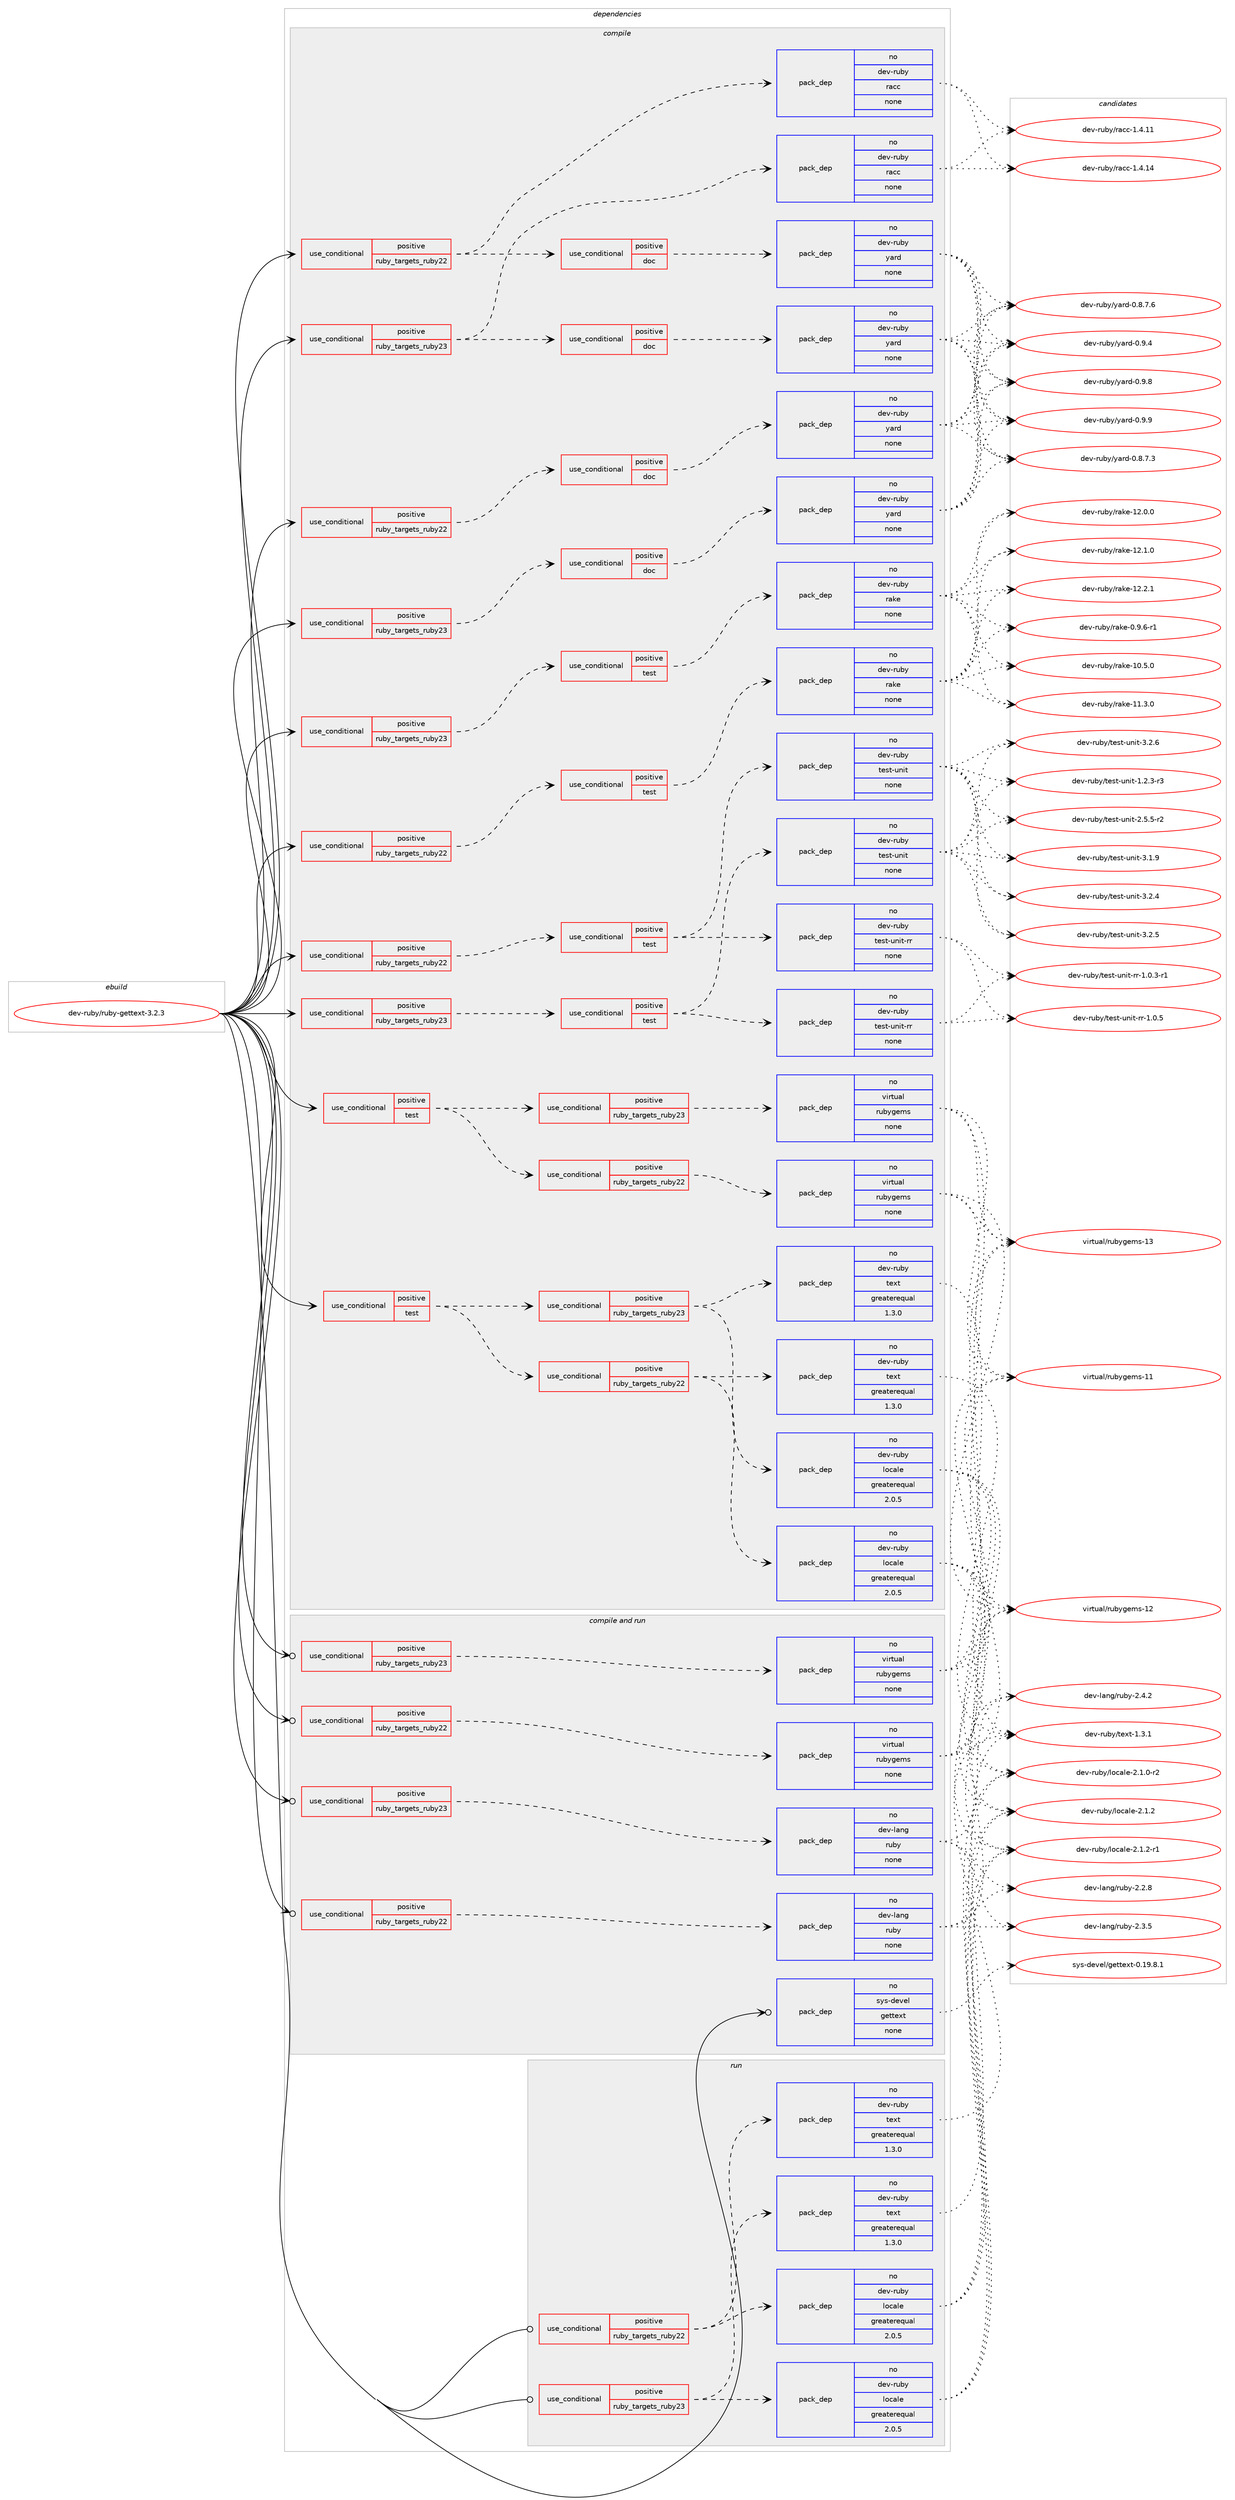 digraph prolog {

# *************
# Graph options
# *************

newrank=true;
concentrate=true;
compound=true;
graph [rankdir=LR,fontname=Helvetica,fontsize=10,ranksep=1.5];#, ranksep=2.5, nodesep=0.2];
edge  [arrowhead=vee];
node  [fontname=Helvetica,fontsize=10];

# **********
# The ebuild
# **********

subgraph cluster_leftcol {
color=gray;
rank=same;
label=<<i>ebuild</i>>;
id [label="dev-ruby/ruby-gettext-3.2.3", color=red, width=4, href="../dev-ruby/ruby-gettext-3.2.3.svg"];
}

# ****************
# The dependencies
# ****************

subgraph cluster_midcol {
color=gray;
label=<<i>dependencies</i>>;
subgraph cluster_compile {
fillcolor="#eeeeee";
style=filled;
label=<<i>compile</i>>;
subgraph cond70841 {
dependency266200 [label=<<TABLE BORDER="0" CELLBORDER="1" CELLSPACING="0" CELLPADDING="4"><TR><TD ROWSPAN="3" CELLPADDING="10">use_conditional</TD></TR><TR><TD>positive</TD></TR><TR><TD>ruby_targets_ruby22</TD></TR></TABLE>>, shape=none, color=red];
subgraph cond70842 {
dependency266201 [label=<<TABLE BORDER="0" CELLBORDER="1" CELLSPACING="0" CELLPADDING="4"><TR><TD ROWSPAN="3" CELLPADDING="10">use_conditional</TD></TR><TR><TD>positive</TD></TR><TR><TD>doc</TD></TR></TABLE>>, shape=none, color=red];
subgraph pack191245 {
dependency266202 [label=<<TABLE BORDER="0" CELLBORDER="1" CELLSPACING="0" CELLPADDING="4" WIDTH="220"><TR><TD ROWSPAN="6" CELLPADDING="30">pack_dep</TD></TR><TR><TD WIDTH="110">no</TD></TR><TR><TD>dev-ruby</TD></TR><TR><TD>yard</TD></TR><TR><TD>none</TD></TR><TR><TD></TD></TR></TABLE>>, shape=none, color=blue];
}
dependency266201:e -> dependency266202:w [weight=20,style="dashed",arrowhead="vee"];
}
dependency266200:e -> dependency266201:w [weight=20,style="dashed",arrowhead="vee"];
}
id:e -> dependency266200:w [weight=20,style="solid",arrowhead="vee"];
subgraph cond70843 {
dependency266203 [label=<<TABLE BORDER="0" CELLBORDER="1" CELLSPACING="0" CELLPADDING="4"><TR><TD ROWSPAN="3" CELLPADDING="10">use_conditional</TD></TR><TR><TD>positive</TD></TR><TR><TD>ruby_targets_ruby22</TD></TR></TABLE>>, shape=none, color=red];
subgraph cond70844 {
dependency266204 [label=<<TABLE BORDER="0" CELLBORDER="1" CELLSPACING="0" CELLPADDING="4"><TR><TD ROWSPAN="3" CELLPADDING="10">use_conditional</TD></TR><TR><TD>positive</TD></TR><TR><TD>doc</TD></TR></TABLE>>, shape=none, color=red];
subgraph pack191246 {
dependency266205 [label=<<TABLE BORDER="0" CELLBORDER="1" CELLSPACING="0" CELLPADDING="4" WIDTH="220"><TR><TD ROWSPAN="6" CELLPADDING="30">pack_dep</TD></TR><TR><TD WIDTH="110">no</TD></TR><TR><TD>dev-ruby</TD></TR><TR><TD>yard</TD></TR><TR><TD>none</TD></TR><TR><TD></TD></TR></TABLE>>, shape=none, color=blue];
}
dependency266204:e -> dependency266205:w [weight=20,style="dashed",arrowhead="vee"];
}
dependency266203:e -> dependency266204:w [weight=20,style="dashed",arrowhead="vee"];
subgraph pack191247 {
dependency266206 [label=<<TABLE BORDER="0" CELLBORDER="1" CELLSPACING="0" CELLPADDING="4" WIDTH="220"><TR><TD ROWSPAN="6" CELLPADDING="30">pack_dep</TD></TR><TR><TD WIDTH="110">no</TD></TR><TR><TD>dev-ruby</TD></TR><TR><TD>racc</TD></TR><TR><TD>none</TD></TR><TR><TD></TD></TR></TABLE>>, shape=none, color=blue];
}
dependency266203:e -> dependency266206:w [weight=20,style="dashed",arrowhead="vee"];
}
id:e -> dependency266203:w [weight=20,style="solid",arrowhead="vee"];
subgraph cond70845 {
dependency266207 [label=<<TABLE BORDER="0" CELLBORDER="1" CELLSPACING="0" CELLPADDING="4"><TR><TD ROWSPAN="3" CELLPADDING="10">use_conditional</TD></TR><TR><TD>positive</TD></TR><TR><TD>ruby_targets_ruby22</TD></TR></TABLE>>, shape=none, color=red];
subgraph cond70846 {
dependency266208 [label=<<TABLE BORDER="0" CELLBORDER="1" CELLSPACING="0" CELLPADDING="4"><TR><TD ROWSPAN="3" CELLPADDING="10">use_conditional</TD></TR><TR><TD>positive</TD></TR><TR><TD>test</TD></TR></TABLE>>, shape=none, color=red];
subgraph pack191248 {
dependency266209 [label=<<TABLE BORDER="0" CELLBORDER="1" CELLSPACING="0" CELLPADDING="4" WIDTH="220"><TR><TD ROWSPAN="6" CELLPADDING="30">pack_dep</TD></TR><TR><TD WIDTH="110">no</TD></TR><TR><TD>dev-ruby</TD></TR><TR><TD>rake</TD></TR><TR><TD>none</TD></TR><TR><TD></TD></TR></TABLE>>, shape=none, color=blue];
}
dependency266208:e -> dependency266209:w [weight=20,style="dashed",arrowhead="vee"];
}
dependency266207:e -> dependency266208:w [weight=20,style="dashed",arrowhead="vee"];
}
id:e -> dependency266207:w [weight=20,style="solid",arrowhead="vee"];
subgraph cond70847 {
dependency266210 [label=<<TABLE BORDER="0" CELLBORDER="1" CELLSPACING="0" CELLPADDING="4"><TR><TD ROWSPAN="3" CELLPADDING="10">use_conditional</TD></TR><TR><TD>positive</TD></TR><TR><TD>ruby_targets_ruby22</TD></TR></TABLE>>, shape=none, color=red];
subgraph cond70848 {
dependency266211 [label=<<TABLE BORDER="0" CELLBORDER="1" CELLSPACING="0" CELLPADDING="4"><TR><TD ROWSPAN="3" CELLPADDING="10">use_conditional</TD></TR><TR><TD>positive</TD></TR><TR><TD>test</TD></TR></TABLE>>, shape=none, color=red];
subgraph pack191249 {
dependency266212 [label=<<TABLE BORDER="0" CELLBORDER="1" CELLSPACING="0" CELLPADDING="4" WIDTH="220"><TR><TD ROWSPAN="6" CELLPADDING="30">pack_dep</TD></TR><TR><TD WIDTH="110">no</TD></TR><TR><TD>dev-ruby</TD></TR><TR><TD>test-unit</TD></TR><TR><TD>none</TD></TR><TR><TD></TD></TR></TABLE>>, shape=none, color=blue];
}
dependency266211:e -> dependency266212:w [weight=20,style="dashed",arrowhead="vee"];
subgraph pack191250 {
dependency266213 [label=<<TABLE BORDER="0" CELLBORDER="1" CELLSPACING="0" CELLPADDING="4" WIDTH="220"><TR><TD ROWSPAN="6" CELLPADDING="30">pack_dep</TD></TR><TR><TD WIDTH="110">no</TD></TR><TR><TD>dev-ruby</TD></TR><TR><TD>test-unit-rr</TD></TR><TR><TD>none</TD></TR><TR><TD></TD></TR></TABLE>>, shape=none, color=blue];
}
dependency266211:e -> dependency266213:w [weight=20,style="dashed",arrowhead="vee"];
}
dependency266210:e -> dependency266211:w [weight=20,style="dashed",arrowhead="vee"];
}
id:e -> dependency266210:w [weight=20,style="solid",arrowhead="vee"];
subgraph cond70849 {
dependency266214 [label=<<TABLE BORDER="0" CELLBORDER="1" CELLSPACING="0" CELLPADDING="4"><TR><TD ROWSPAN="3" CELLPADDING="10">use_conditional</TD></TR><TR><TD>positive</TD></TR><TR><TD>ruby_targets_ruby23</TD></TR></TABLE>>, shape=none, color=red];
subgraph cond70850 {
dependency266215 [label=<<TABLE BORDER="0" CELLBORDER="1" CELLSPACING="0" CELLPADDING="4"><TR><TD ROWSPAN="3" CELLPADDING="10">use_conditional</TD></TR><TR><TD>positive</TD></TR><TR><TD>doc</TD></TR></TABLE>>, shape=none, color=red];
subgraph pack191251 {
dependency266216 [label=<<TABLE BORDER="0" CELLBORDER="1" CELLSPACING="0" CELLPADDING="4" WIDTH="220"><TR><TD ROWSPAN="6" CELLPADDING="30">pack_dep</TD></TR><TR><TD WIDTH="110">no</TD></TR><TR><TD>dev-ruby</TD></TR><TR><TD>yard</TD></TR><TR><TD>none</TD></TR><TR><TD></TD></TR></TABLE>>, shape=none, color=blue];
}
dependency266215:e -> dependency266216:w [weight=20,style="dashed",arrowhead="vee"];
}
dependency266214:e -> dependency266215:w [weight=20,style="dashed",arrowhead="vee"];
}
id:e -> dependency266214:w [weight=20,style="solid",arrowhead="vee"];
subgraph cond70851 {
dependency266217 [label=<<TABLE BORDER="0" CELLBORDER="1" CELLSPACING="0" CELLPADDING="4"><TR><TD ROWSPAN="3" CELLPADDING="10">use_conditional</TD></TR><TR><TD>positive</TD></TR><TR><TD>ruby_targets_ruby23</TD></TR></TABLE>>, shape=none, color=red];
subgraph cond70852 {
dependency266218 [label=<<TABLE BORDER="0" CELLBORDER="1" CELLSPACING="0" CELLPADDING="4"><TR><TD ROWSPAN="3" CELLPADDING="10">use_conditional</TD></TR><TR><TD>positive</TD></TR><TR><TD>doc</TD></TR></TABLE>>, shape=none, color=red];
subgraph pack191252 {
dependency266219 [label=<<TABLE BORDER="0" CELLBORDER="1" CELLSPACING="0" CELLPADDING="4" WIDTH="220"><TR><TD ROWSPAN="6" CELLPADDING="30">pack_dep</TD></TR><TR><TD WIDTH="110">no</TD></TR><TR><TD>dev-ruby</TD></TR><TR><TD>yard</TD></TR><TR><TD>none</TD></TR><TR><TD></TD></TR></TABLE>>, shape=none, color=blue];
}
dependency266218:e -> dependency266219:w [weight=20,style="dashed",arrowhead="vee"];
}
dependency266217:e -> dependency266218:w [weight=20,style="dashed",arrowhead="vee"];
subgraph pack191253 {
dependency266220 [label=<<TABLE BORDER="0" CELLBORDER="1" CELLSPACING="0" CELLPADDING="4" WIDTH="220"><TR><TD ROWSPAN="6" CELLPADDING="30">pack_dep</TD></TR><TR><TD WIDTH="110">no</TD></TR><TR><TD>dev-ruby</TD></TR><TR><TD>racc</TD></TR><TR><TD>none</TD></TR><TR><TD></TD></TR></TABLE>>, shape=none, color=blue];
}
dependency266217:e -> dependency266220:w [weight=20,style="dashed",arrowhead="vee"];
}
id:e -> dependency266217:w [weight=20,style="solid",arrowhead="vee"];
subgraph cond70853 {
dependency266221 [label=<<TABLE BORDER="0" CELLBORDER="1" CELLSPACING="0" CELLPADDING="4"><TR><TD ROWSPAN="3" CELLPADDING="10">use_conditional</TD></TR><TR><TD>positive</TD></TR><TR><TD>ruby_targets_ruby23</TD></TR></TABLE>>, shape=none, color=red];
subgraph cond70854 {
dependency266222 [label=<<TABLE BORDER="0" CELLBORDER="1" CELLSPACING="0" CELLPADDING="4"><TR><TD ROWSPAN="3" CELLPADDING="10">use_conditional</TD></TR><TR><TD>positive</TD></TR><TR><TD>test</TD></TR></TABLE>>, shape=none, color=red];
subgraph pack191254 {
dependency266223 [label=<<TABLE BORDER="0" CELLBORDER="1" CELLSPACING="0" CELLPADDING="4" WIDTH="220"><TR><TD ROWSPAN="6" CELLPADDING="30">pack_dep</TD></TR><TR><TD WIDTH="110">no</TD></TR><TR><TD>dev-ruby</TD></TR><TR><TD>rake</TD></TR><TR><TD>none</TD></TR><TR><TD></TD></TR></TABLE>>, shape=none, color=blue];
}
dependency266222:e -> dependency266223:w [weight=20,style="dashed",arrowhead="vee"];
}
dependency266221:e -> dependency266222:w [weight=20,style="dashed",arrowhead="vee"];
}
id:e -> dependency266221:w [weight=20,style="solid",arrowhead="vee"];
subgraph cond70855 {
dependency266224 [label=<<TABLE BORDER="0" CELLBORDER="1" CELLSPACING="0" CELLPADDING="4"><TR><TD ROWSPAN="3" CELLPADDING="10">use_conditional</TD></TR><TR><TD>positive</TD></TR><TR><TD>ruby_targets_ruby23</TD></TR></TABLE>>, shape=none, color=red];
subgraph cond70856 {
dependency266225 [label=<<TABLE BORDER="0" CELLBORDER="1" CELLSPACING="0" CELLPADDING="4"><TR><TD ROWSPAN="3" CELLPADDING="10">use_conditional</TD></TR><TR><TD>positive</TD></TR><TR><TD>test</TD></TR></TABLE>>, shape=none, color=red];
subgraph pack191255 {
dependency266226 [label=<<TABLE BORDER="0" CELLBORDER="1" CELLSPACING="0" CELLPADDING="4" WIDTH="220"><TR><TD ROWSPAN="6" CELLPADDING="30">pack_dep</TD></TR><TR><TD WIDTH="110">no</TD></TR><TR><TD>dev-ruby</TD></TR><TR><TD>test-unit</TD></TR><TR><TD>none</TD></TR><TR><TD></TD></TR></TABLE>>, shape=none, color=blue];
}
dependency266225:e -> dependency266226:w [weight=20,style="dashed",arrowhead="vee"];
subgraph pack191256 {
dependency266227 [label=<<TABLE BORDER="0" CELLBORDER="1" CELLSPACING="0" CELLPADDING="4" WIDTH="220"><TR><TD ROWSPAN="6" CELLPADDING="30">pack_dep</TD></TR><TR><TD WIDTH="110">no</TD></TR><TR><TD>dev-ruby</TD></TR><TR><TD>test-unit-rr</TD></TR><TR><TD>none</TD></TR><TR><TD></TD></TR></TABLE>>, shape=none, color=blue];
}
dependency266225:e -> dependency266227:w [weight=20,style="dashed",arrowhead="vee"];
}
dependency266224:e -> dependency266225:w [weight=20,style="dashed",arrowhead="vee"];
}
id:e -> dependency266224:w [weight=20,style="solid",arrowhead="vee"];
subgraph cond70857 {
dependency266228 [label=<<TABLE BORDER="0" CELLBORDER="1" CELLSPACING="0" CELLPADDING="4"><TR><TD ROWSPAN="3" CELLPADDING="10">use_conditional</TD></TR><TR><TD>positive</TD></TR><TR><TD>test</TD></TR></TABLE>>, shape=none, color=red];
subgraph cond70858 {
dependency266229 [label=<<TABLE BORDER="0" CELLBORDER="1" CELLSPACING="0" CELLPADDING="4"><TR><TD ROWSPAN="3" CELLPADDING="10">use_conditional</TD></TR><TR><TD>positive</TD></TR><TR><TD>ruby_targets_ruby22</TD></TR></TABLE>>, shape=none, color=red];
subgraph pack191257 {
dependency266230 [label=<<TABLE BORDER="0" CELLBORDER="1" CELLSPACING="0" CELLPADDING="4" WIDTH="220"><TR><TD ROWSPAN="6" CELLPADDING="30">pack_dep</TD></TR><TR><TD WIDTH="110">no</TD></TR><TR><TD>dev-ruby</TD></TR><TR><TD>locale</TD></TR><TR><TD>greaterequal</TD></TR><TR><TD>2.0.5</TD></TR></TABLE>>, shape=none, color=blue];
}
dependency266229:e -> dependency266230:w [weight=20,style="dashed",arrowhead="vee"];
subgraph pack191258 {
dependency266231 [label=<<TABLE BORDER="0" CELLBORDER="1" CELLSPACING="0" CELLPADDING="4" WIDTH="220"><TR><TD ROWSPAN="6" CELLPADDING="30">pack_dep</TD></TR><TR><TD WIDTH="110">no</TD></TR><TR><TD>dev-ruby</TD></TR><TR><TD>text</TD></TR><TR><TD>greaterequal</TD></TR><TR><TD>1.3.0</TD></TR></TABLE>>, shape=none, color=blue];
}
dependency266229:e -> dependency266231:w [weight=20,style="dashed",arrowhead="vee"];
}
dependency266228:e -> dependency266229:w [weight=20,style="dashed",arrowhead="vee"];
subgraph cond70859 {
dependency266232 [label=<<TABLE BORDER="0" CELLBORDER="1" CELLSPACING="0" CELLPADDING="4"><TR><TD ROWSPAN="3" CELLPADDING="10">use_conditional</TD></TR><TR><TD>positive</TD></TR><TR><TD>ruby_targets_ruby23</TD></TR></TABLE>>, shape=none, color=red];
subgraph pack191259 {
dependency266233 [label=<<TABLE BORDER="0" CELLBORDER="1" CELLSPACING="0" CELLPADDING="4" WIDTH="220"><TR><TD ROWSPAN="6" CELLPADDING="30">pack_dep</TD></TR><TR><TD WIDTH="110">no</TD></TR><TR><TD>dev-ruby</TD></TR><TR><TD>locale</TD></TR><TR><TD>greaterequal</TD></TR><TR><TD>2.0.5</TD></TR></TABLE>>, shape=none, color=blue];
}
dependency266232:e -> dependency266233:w [weight=20,style="dashed",arrowhead="vee"];
subgraph pack191260 {
dependency266234 [label=<<TABLE BORDER="0" CELLBORDER="1" CELLSPACING="0" CELLPADDING="4" WIDTH="220"><TR><TD ROWSPAN="6" CELLPADDING="30">pack_dep</TD></TR><TR><TD WIDTH="110">no</TD></TR><TR><TD>dev-ruby</TD></TR><TR><TD>text</TD></TR><TR><TD>greaterequal</TD></TR><TR><TD>1.3.0</TD></TR></TABLE>>, shape=none, color=blue];
}
dependency266232:e -> dependency266234:w [weight=20,style="dashed",arrowhead="vee"];
}
dependency266228:e -> dependency266232:w [weight=20,style="dashed",arrowhead="vee"];
}
id:e -> dependency266228:w [weight=20,style="solid",arrowhead="vee"];
subgraph cond70860 {
dependency266235 [label=<<TABLE BORDER="0" CELLBORDER="1" CELLSPACING="0" CELLPADDING="4"><TR><TD ROWSPAN="3" CELLPADDING="10">use_conditional</TD></TR><TR><TD>positive</TD></TR><TR><TD>test</TD></TR></TABLE>>, shape=none, color=red];
subgraph cond70861 {
dependency266236 [label=<<TABLE BORDER="0" CELLBORDER="1" CELLSPACING="0" CELLPADDING="4"><TR><TD ROWSPAN="3" CELLPADDING="10">use_conditional</TD></TR><TR><TD>positive</TD></TR><TR><TD>ruby_targets_ruby22</TD></TR></TABLE>>, shape=none, color=red];
subgraph pack191261 {
dependency266237 [label=<<TABLE BORDER="0" CELLBORDER="1" CELLSPACING="0" CELLPADDING="4" WIDTH="220"><TR><TD ROWSPAN="6" CELLPADDING="30">pack_dep</TD></TR><TR><TD WIDTH="110">no</TD></TR><TR><TD>virtual</TD></TR><TR><TD>rubygems</TD></TR><TR><TD>none</TD></TR><TR><TD></TD></TR></TABLE>>, shape=none, color=blue];
}
dependency266236:e -> dependency266237:w [weight=20,style="dashed",arrowhead="vee"];
}
dependency266235:e -> dependency266236:w [weight=20,style="dashed",arrowhead="vee"];
subgraph cond70862 {
dependency266238 [label=<<TABLE BORDER="0" CELLBORDER="1" CELLSPACING="0" CELLPADDING="4"><TR><TD ROWSPAN="3" CELLPADDING="10">use_conditional</TD></TR><TR><TD>positive</TD></TR><TR><TD>ruby_targets_ruby23</TD></TR></TABLE>>, shape=none, color=red];
subgraph pack191262 {
dependency266239 [label=<<TABLE BORDER="0" CELLBORDER="1" CELLSPACING="0" CELLPADDING="4" WIDTH="220"><TR><TD ROWSPAN="6" CELLPADDING="30">pack_dep</TD></TR><TR><TD WIDTH="110">no</TD></TR><TR><TD>virtual</TD></TR><TR><TD>rubygems</TD></TR><TR><TD>none</TD></TR><TR><TD></TD></TR></TABLE>>, shape=none, color=blue];
}
dependency266238:e -> dependency266239:w [weight=20,style="dashed",arrowhead="vee"];
}
dependency266235:e -> dependency266238:w [weight=20,style="dashed",arrowhead="vee"];
}
id:e -> dependency266235:w [weight=20,style="solid",arrowhead="vee"];
}
subgraph cluster_compileandrun {
fillcolor="#eeeeee";
style=filled;
label=<<i>compile and run</i>>;
subgraph cond70863 {
dependency266240 [label=<<TABLE BORDER="0" CELLBORDER="1" CELLSPACING="0" CELLPADDING="4"><TR><TD ROWSPAN="3" CELLPADDING="10">use_conditional</TD></TR><TR><TD>positive</TD></TR><TR><TD>ruby_targets_ruby22</TD></TR></TABLE>>, shape=none, color=red];
subgraph pack191263 {
dependency266241 [label=<<TABLE BORDER="0" CELLBORDER="1" CELLSPACING="0" CELLPADDING="4" WIDTH="220"><TR><TD ROWSPAN="6" CELLPADDING="30">pack_dep</TD></TR><TR><TD WIDTH="110">no</TD></TR><TR><TD>dev-lang</TD></TR><TR><TD>ruby</TD></TR><TR><TD>none</TD></TR><TR><TD></TD></TR></TABLE>>, shape=none, color=blue];
}
dependency266240:e -> dependency266241:w [weight=20,style="dashed",arrowhead="vee"];
}
id:e -> dependency266240:w [weight=20,style="solid",arrowhead="odotvee"];
subgraph cond70864 {
dependency266242 [label=<<TABLE BORDER="0" CELLBORDER="1" CELLSPACING="0" CELLPADDING="4"><TR><TD ROWSPAN="3" CELLPADDING="10">use_conditional</TD></TR><TR><TD>positive</TD></TR><TR><TD>ruby_targets_ruby22</TD></TR></TABLE>>, shape=none, color=red];
subgraph pack191264 {
dependency266243 [label=<<TABLE BORDER="0" CELLBORDER="1" CELLSPACING="0" CELLPADDING="4" WIDTH="220"><TR><TD ROWSPAN="6" CELLPADDING="30">pack_dep</TD></TR><TR><TD WIDTH="110">no</TD></TR><TR><TD>virtual</TD></TR><TR><TD>rubygems</TD></TR><TR><TD>none</TD></TR><TR><TD></TD></TR></TABLE>>, shape=none, color=blue];
}
dependency266242:e -> dependency266243:w [weight=20,style="dashed",arrowhead="vee"];
}
id:e -> dependency266242:w [weight=20,style="solid",arrowhead="odotvee"];
subgraph cond70865 {
dependency266244 [label=<<TABLE BORDER="0" CELLBORDER="1" CELLSPACING="0" CELLPADDING="4"><TR><TD ROWSPAN="3" CELLPADDING="10">use_conditional</TD></TR><TR><TD>positive</TD></TR><TR><TD>ruby_targets_ruby23</TD></TR></TABLE>>, shape=none, color=red];
subgraph pack191265 {
dependency266245 [label=<<TABLE BORDER="0" CELLBORDER="1" CELLSPACING="0" CELLPADDING="4" WIDTH="220"><TR><TD ROWSPAN="6" CELLPADDING="30">pack_dep</TD></TR><TR><TD WIDTH="110">no</TD></TR><TR><TD>dev-lang</TD></TR><TR><TD>ruby</TD></TR><TR><TD>none</TD></TR><TR><TD></TD></TR></TABLE>>, shape=none, color=blue];
}
dependency266244:e -> dependency266245:w [weight=20,style="dashed",arrowhead="vee"];
}
id:e -> dependency266244:w [weight=20,style="solid",arrowhead="odotvee"];
subgraph cond70866 {
dependency266246 [label=<<TABLE BORDER="0" CELLBORDER="1" CELLSPACING="0" CELLPADDING="4"><TR><TD ROWSPAN="3" CELLPADDING="10">use_conditional</TD></TR><TR><TD>positive</TD></TR><TR><TD>ruby_targets_ruby23</TD></TR></TABLE>>, shape=none, color=red];
subgraph pack191266 {
dependency266247 [label=<<TABLE BORDER="0" CELLBORDER="1" CELLSPACING="0" CELLPADDING="4" WIDTH="220"><TR><TD ROWSPAN="6" CELLPADDING="30">pack_dep</TD></TR><TR><TD WIDTH="110">no</TD></TR><TR><TD>virtual</TD></TR><TR><TD>rubygems</TD></TR><TR><TD>none</TD></TR><TR><TD></TD></TR></TABLE>>, shape=none, color=blue];
}
dependency266246:e -> dependency266247:w [weight=20,style="dashed",arrowhead="vee"];
}
id:e -> dependency266246:w [weight=20,style="solid",arrowhead="odotvee"];
subgraph pack191267 {
dependency266248 [label=<<TABLE BORDER="0" CELLBORDER="1" CELLSPACING="0" CELLPADDING="4" WIDTH="220"><TR><TD ROWSPAN="6" CELLPADDING="30">pack_dep</TD></TR><TR><TD WIDTH="110">no</TD></TR><TR><TD>sys-devel</TD></TR><TR><TD>gettext</TD></TR><TR><TD>none</TD></TR><TR><TD></TD></TR></TABLE>>, shape=none, color=blue];
}
id:e -> dependency266248:w [weight=20,style="solid",arrowhead="odotvee"];
}
subgraph cluster_run {
fillcolor="#eeeeee";
style=filled;
label=<<i>run</i>>;
subgraph cond70867 {
dependency266249 [label=<<TABLE BORDER="0" CELLBORDER="1" CELLSPACING="0" CELLPADDING="4"><TR><TD ROWSPAN="3" CELLPADDING="10">use_conditional</TD></TR><TR><TD>positive</TD></TR><TR><TD>ruby_targets_ruby22</TD></TR></TABLE>>, shape=none, color=red];
subgraph pack191268 {
dependency266250 [label=<<TABLE BORDER="0" CELLBORDER="1" CELLSPACING="0" CELLPADDING="4" WIDTH="220"><TR><TD ROWSPAN="6" CELLPADDING="30">pack_dep</TD></TR><TR><TD WIDTH="110">no</TD></TR><TR><TD>dev-ruby</TD></TR><TR><TD>locale</TD></TR><TR><TD>greaterequal</TD></TR><TR><TD>2.0.5</TD></TR></TABLE>>, shape=none, color=blue];
}
dependency266249:e -> dependency266250:w [weight=20,style="dashed",arrowhead="vee"];
subgraph pack191269 {
dependency266251 [label=<<TABLE BORDER="0" CELLBORDER="1" CELLSPACING="0" CELLPADDING="4" WIDTH="220"><TR><TD ROWSPAN="6" CELLPADDING="30">pack_dep</TD></TR><TR><TD WIDTH="110">no</TD></TR><TR><TD>dev-ruby</TD></TR><TR><TD>text</TD></TR><TR><TD>greaterequal</TD></TR><TR><TD>1.3.0</TD></TR></TABLE>>, shape=none, color=blue];
}
dependency266249:e -> dependency266251:w [weight=20,style="dashed",arrowhead="vee"];
}
id:e -> dependency266249:w [weight=20,style="solid",arrowhead="odot"];
subgraph cond70868 {
dependency266252 [label=<<TABLE BORDER="0" CELLBORDER="1" CELLSPACING="0" CELLPADDING="4"><TR><TD ROWSPAN="3" CELLPADDING="10">use_conditional</TD></TR><TR><TD>positive</TD></TR><TR><TD>ruby_targets_ruby23</TD></TR></TABLE>>, shape=none, color=red];
subgraph pack191270 {
dependency266253 [label=<<TABLE BORDER="0" CELLBORDER="1" CELLSPACING="0" CELLPADDING="4" WIDTH="220"><TR><TD ROWSPAN="6" CELLPADDING="30">pack_dep</TD></TR><TR><TD WIDTH="110">no</TD></TR><TR><TD>dev-ruby</TD></TR><TR><TD>locale</TD></TR><TR><TD>greaterequal</TD></TR><TR><TD>2.0.5</TD></TR></TABLE>>, shape=none, color=blue];
}
dependency266252:e -> dependency266253:w [weight=20,style="dashed",arrowhead="vee"];
subgraph pack191271 {
dependency266254 [label=<<TABLE BORDER="0" CELLBORDER="1" CELLSPACING="0" CELLPADDING="4" WIDTH="220"><TR><TD ROWSPAN="6" CELLPADDING="30">pack_dep</TD></TR><TR><TD WIDTH="110">no</TD></TR><TR><TD>dev-ruby</TD></TR><TR><TD>text</TD></TR><TR><TD>greaterequal</TD></TR><TR><TD>1.3.0</TD></TR></TABLE>>, shape=none, color=blue];
}
dependency266252:e -> dependency266254:w [weight=20,style="dashed",arrowhead="vee"];
}
id:e -> dependency266252:w [weight=20,style="solid",arrowhead="odot"];
}
}

# **************
# The candidates
# **************

subgraph cluster_choices {
rank=same;
color=gray;
label=<<i>candidates</i>>;

subgraph choice191245 {
color=black;
nodesep=1;
choice100101118451141179812147121971141004548465646554651 [label="dev-ruby/yard-0.8.7.3", color=red, width=4,href="../dev-ruby/yard-0.8.7.3.svg"];
choice100101118451141179812147121971141004548465646554654 [label="dev-ruby/yard-0.8.7.6", color=red, width=4,href="../dev-ruby/yard-0.8.7.6.svg"];
choice10010111845114117981214712197114100454846574652 [label="dev-ruby/yard-0.9.4", color=red, width=4,href="../dev-ruby/yard-0.9.4.svg"];
choice10010111845114117981214712197114100454846574656 [label="dev-ruby/yard-0.9.8", color=red, width=4,href="../dev-ruby/yard-0.9.8.svg"];
choice10010111845114117981214712197114100454846574657 [label="dev-ruby/yard-0.9.9", color=red, width=4,href="../dev-ruby/yard-0.9.9.svg"];
dependency266202:e -> choice100101118451141179812147121971141004548465646554651:w [style=dotted,weight="100"];
dependency266202:e -> choice100101118451141179812147121971141004548465646554654:w [style=dotted,weight="100"];
dependency266202:e -> choice10010111845114117981214712197114100454846574652:w [style=dotted,weight="100"];
dependency266202:e -> choice10010111845114117981214712197114100454846574656:w [style=dotted,weight="100"];
dependency266202:e -> choice10010111845114117981214712197114100454846574657:w [style=dotted,weight="100"];
}
subgraph choice191246 {
color=black;
nodesep=1;
choice100101118451141179812147121971141004548465646554651 [label="dev-ruby/yard-0.8.7.3", color=red, width=4,href="../dev-ruby/yard-0.8.7.3.svg"];
choice100101118451141179812147121971141004548465646554654 [label="dev-ruby/yard-0.8.7.6", color=red, width=4,href="../dev-ruby/yard-0.8.7.6.svg"];
choice10010111845114117981214712197114100454846574652 [label="dev-ruby/yard-0.9.4", color=red, width=4,href="../dev-ruby/yard-0.9.4.svg"];
choice10010111845114117981214712197114100454846574656 [label="dev-ruby/yard-0.9.8", color=red, width=4,href="../dev-ruby/yard-0.9.8.svg"];
choice10010111845114117981214712197114100454846574657 [label="dev-ruby/yard-0.9.9", color=red, width=4,href="../dev-ruby/yard-0.9.9.svg"];
dependency266205:e -> choice100101118451141179812147121971141004548465646554651:w [style=dotted,weight="100"];
dependency266205:e -> choice100101118451141179812147121971141004548465646554654:w [style=dotted,weight="100"];
dependency266205:e -> choice10010111845114117981214712197114100454846574652:w [style=dotted,weight="100"];
dependency266205:e -> choice10010111845114117981214712197114100454846574656:w [style=dotted,weight="100"];
dependency266205:e -> choice10010111845114117981214712197114100454846574657:w [style=dotted,weight="100"];
}
subgraph choice191247 {
color=black;
nodesep=1;
choice10010111845114117981214711497999945494652464949 [label="dev-ruby/racc-1.4.11", color=red, width=4,href="../dev-ruby/racc-1.4.11.svg"];
choice10010111845114117981214711497999945494652464952 [label="dev-ruby/racc-1.4.14", color=red, width=4,href="../dev-ruby/racc-1.4.14.svg"];
dependency266206:e -> choice10010111845114117981214711497999945494652464949:w [style=dotted,weight="100"];
dependency266206:e -> choice10010111845114117981214711497999945494652464952:w [style=dotted,weight="100"];
}
subgraph choice191248 {
color=black;
nodesep=1;
choice100101118451141179812147114971071014548465746544511449 [label="dev-ruby/rake-0.9.6-r1", color=red, width=4,href="../dev-ruby/rake-0.9.6-r1.svg"];
choice1001011184511411798121471149710710145494846534648 [label="dev-ruby/rake-10.5.0", color=red, width=4,href="../dev-ruby/rake-10.5.0.svg"];
choice1001011184511411798121471149710710145494946514648 [label="dev-ruby/rake-11.3.0", color=red, width=4,href="../dev-ruby/rake-11.3.0.svg"];
choice1001011184511411798121471149710710145495046484648 [label="dev-ruby/rake-12.0.0", color=red, width=4,href="../dev-ruby/rake-12.0.0.svg"];
choice1001011184511411798121471149710710145495046494648 [label="dev-ruby/rake-12.1.0", color=red, width=4,href="../dev-ruby/rake-12.1.0.svg"];
choice1001011184511411798121471149710710145495046504649 [label="dev-ruby/rake-12.2.1", color=red, width=4,href="../dev-ruby/rake-12.2.1.svg"];
dependency266209:e -> choice100101118451141179812147114971071014548465746544511449:w [style=dotted,weight="100"];
dependency266209:e -> choice1001011184511411798121471149710710145494846534648:w [style=dotted,weight="100"];
dependency266209:e -> choice1001011184511411798121471149710710145494946514648:w [style=dotted,weight="100"];
dependency266209:e -> choice1001011184511411798121471149710710145495046484648:w [style=dotted,weight="100"];
dependency266209:e -> choice1001011184511411798121471149710710145495046494648:w [style=dotted,weight="100"];
dependency266209:e -> choice1001011184511411798121471149710710145495046504649:w [style=dotted,weight="100"];
}
subgraph choice191249 {
color=black;
nodesep=1;
choice100101118451141179812147116101115116451171101051164549465046514511451 [label="dev-ruby/test-unit-1.2.3-r3", color=red, width=4,href="../dev-ruby/test-unit-1.2.3-r3.svg"];
choice100101118451141179812147116101115116451171101051164550465346534511450 [label="dev-ruby/test-unit-2.5.5-r2", color=red, width=4,href="../dev-ruby/test-unit-2.5.5-r2.svg"];
choice10010111845114117981214711610111511645117110105116455146494657 [label="dev-ruby/test-unit-3.1.9", color=red, width=4,href="../dev-ruby/test-unit-3.1.9.svg"];
choice10010111845114117981214711610111511645117110105116455146504652 [label="dev-ruby/test-unit-3.2.4", color=red, width=4,href="../dev-ruby/test-unit-3.2.4.svg"];
choice10010111845114117981214711610111511645117110105116455146504653 [label="dev-ruby/test-unit-3.2.5", color=red, width=4,href="../dev-ruby/test-unit-3.2.5.svg"];
choice10010111845114117981214711610111511645117110105116455146504654 [label="dev-ruby/test-unit-3.2.6", color=red, width=4,href="../dev-ruby/test-unit-3.2.6.svg"];
dependency266212:e -> choice100101118451141179812147116101115116451171101051164549465046514511451:w [style=dotted,weight="100"];
dependency266212:e -> choice100101118451141179812147116101115116451171101051164550465346534511450:w [style=dotted,weight="100"];
dependency266212:e -> choice10010111845114117981214711610111511645117110105116455146494657:w [style=dotted,weight="100"];
dependency266212:e -> choice10010111845114117981214711610111511645117110105116455146504652:w [style=dotted,weight="100"];
dependency266212:e -> choice10010111845114117981214711610111511645117110105116455146504653:w [style=dotted,weight="100"];
dependency266212:e -> choice10010111845114117981214711610111511645117110105116455146504654:w [style=dotted,weight="100"];
}
subgraph choice191250 {
color=black;
nodesep=1;
choice10010111845114117981214711610111511645117110105116451141144549464846514511449 [label="dev-ruby/test-unit-rr-1.0.3-r1", color=red, width=4,href="../dev-ruby/test-unit-rr-1.0.3-r1.svg"];
choice1001011184511411798121471161011151164511711010511645114114454946484653 [label="dev-ruby/test-unit-rr-1.0.5", color=red, width=4,href="../dev-ruby/test-unit-rr-1.0.5.svg"];
dependency266213:e -> choice10010111845114117981214711610111511645117110105116451141144549464846514511449:w [style=dotted,weight="100"];
dependency266213:e -> choice1001011184511411798121471161011151164511711010511645114114454946484653:w [style=dotted,weight="100"];
}
subgraph choice191251 {
color=black;
nodesep=1;
choice100101118451141179812147121971141004548465646554651 [label="dev-ruby/yard-0.8.7.3", color=red, width=4,href="../dev-ruby/yard-0.8.7.3.svg"];
choice100101118451141179812147121971141004548465646554654 [label="dev-ruby/yard-0.8.7.6", color=red, width=4,href="../dev-ruby/yard-0.8.7.6.svg"];
choice10010111845114117981214712197114100454846574652 [label="dev-ruby/yard-0.9.4", color=red, width=4,href="../dev-ruby/yard-0.9.4.svg"];
choice10010111845114117981214712197114100454846574656 [label="dev-ruby/yard-0.9.8", color=red, width=4,href="../dev-ruby/yard-0.9.8.svg"];
choice10010111845114117981214712197114100454846574657 [label="dev-ruby/yard-0.9.9", color=red, width=4,href="../dev-ruby/yard-0.9.9.svg"];
dependency266216:e -> choice100101118451141179812147121971141004548465646554651:w [style=dotted,weight="100"];
dependency266216:e -> choice100101118451141179812147121971141004548465646554654:w [style=dotted,weight="100"];
dependency266216:e -> choice10010111845114117981214712197114100454846574652:w [style=dotted,weight="100"];
dependency266216:e -> choice10010111845114117981214712197114100454846574656:w [style=dotted,weight="100"];
dependency266216:e -> choice10010111845114117981214712197114100454846574657:w [style=dotted,weight="100"];
}
subgraph choice191252 {
color=black;
nodesep=1;
choice100101118451141179812147121971141004548465646554651 [label="dev-ruby/yard-0.8.7.3", color=red, width=4,href="../dev-ruby/yard-0.8.7.3.svg"];
choice100101118451141179812147121971141004548465646554654 [label="dev-ruby/yard-0.8.7.6", color=red, width=4,href="../dev-ruby/yard-0.8.7.6.svg"];
choice10010111845114117981214712197114100454846574652 [label="dev-ruby/yard-0.9.4", color=red, width=4,href="../dev-ruby/yard-0.9.4.svg"];
choice10010111845114117981214712197114100454846574656 [label="dev-ruby/yard-0.9.8", color=red, width=4,href="../dev-ruby/yard-0.9.8.svg"];
choice10010111845114117981214712197114100454846574657 [label="dev-ruby/yard-0.9.9", color=red, width=4,href="../dev-ruby/yard-0.9.9.svg"];
dependency266219:e -> choice100101118451141179812147121971141004548465646554651:w [style=dotted,weight="100"];
dependency266219:e -> choice100101118451141179812147121971141004548465646554654:w [style=dotted,weight="100"];
dependency266219:e -> choice10010111845114117981214712197114100454846574652:w [style=dotted,weight="100"];
dependency266219:e -> choice10010111845114117981214712197114100454846574656:w [style=dotted,weight="100"];
dependency266219:e -> choice10010111845114117981214712197114100454846574657:w [style=dotted,weight="100"];
}
subgraph choice191253 {
color=black;
nodesep=1;
choice10010111845114117981214711497999945494652464949 [label="dev-ruby/racc-1.4.11", color=red, width=4,href="../dev-ruby/racc-1.4.11.svg"];
choice10010111845114117981214711497999945494652464952 [label="dev-ruby/racc-1.4.14", color=red, width=4,href="../dev-ruby/racc-1.4.14.svg"];
dependency266220:e -> choice10010111845114117981214711497999945494652464949:w [style=dotted,weight="100"];
dependency266220:e -> choice10010111845114117981214711497999945494652464952:w [style=dotted,weight="100"];
}
subgraph choice191254 {
color=black;
nodesep=1;
choice100101118451141179812147114971071014548465746544511449 [label="dev-ruby/rake-0.9.6-r1", color=red, width=4,href="../dev-ruby/rake-0.9.6-r1.svg"];
choice1001011184511411798121471149710710145494846534648 [label="dev-ruby/rake-10.5.0", color=red, width=4,href="../dev-ruby/rake-10.5.0.svg"];
choice1001011184511411798121471149710710145494946514648 [label="dev-ruby/rake-11.3.0", color=red, width=4,href="../dev-ruby/rake-11.3.0.svg"];
choice1001011184511411798121471149710710145495046484648 [label="dev-ruby/rake-12.0.0", color=red, width=4,href="../dev-ruby/rake-12.0.0.svg"];
choice1001011184511411798121471149710710145495046494648 [label="dev-ruby/rake-12.1.0", color=red, width=4,href="../dev-ruby/rake-12.1.0.svg"];
choice1001011184511411798121471149710710145495046504649 [label="dev-ruby/rake-12.2.1", color=red, width=4,href="../dev-ruby/rake-12.2.1.svg"];
dependency266223:e -> choice100101118451141179812147114971071014548465746544511449:w [style=dotted,weight="100"];
dependency266223:e -> choice1001011184511411798121471149710710145494846534648:w [style=dotted,weight="100"];
dependency266223:e -> choice1001011184511411798121471149710710145494946514648:w [style=dotted,weight="100"];
dependency266223:e -> choice1001011184511411798121471149710710145495046484648:w [style=dotted,weight="100"];
dependency266223:e -> choice1001011184511411798121471149710710145495046494648:w [style=dotted,weight="100"];
dependency266223:e -> choice1001011184511411798121471149710710145495046504649:w [style=dotted,weight="100"];
}
subgraph choice191255 {
color=black;
nodesep=1;
choice100101118451141179812147116101115116451171101051164549465046514511451 [label="dev-ruby/test-unit-1.2.3-r3", color=red, width=4,href="../dev-ruby/test-unit-1.2.3-r3.svg"];
choice100101118451141179812147116101115116451171101051164550465346534511450 [label="dev-ruby/test-unit-2.5.5-r2", color=red, width=4,href="../dev-ruby/test-unit-2.5.5-r2.svg"];
choice10010111845114117981214711610111511645117110105116455146494657 [label="dev-ruby/test-unit-3.1.9", color=red, width=4,href="../dev-ruby/test-unit-3.1.9.svg"];
choice10010111845114117981214711610111511645117110105116455146504652 [label="dev-ruby/test-unit-3.2.4", color=red, width=4,href="../dev-ruby/test-unit-3.2.4.svg"];
choice10010111845114117981214711610111511645117110105116455146504653 [label="dev-ruby/test-unit-3.2.5", color=red, width=4,href="../dev-ruby/test-unit-3.2.5.svg"];
choice10010111845114117981214711610111511645117110105116455146504654 [label="dev-ruby/test-unit-3.2.6", color=red, width=4,href="../dev-ruby/test-unit-3.2.6.svg"];
dependency266226:e -> choice100101118451141179812147116101115116451171101051164549465046514511451:w [style=dotted,weight="100"];
dependency266226:e -> choice100101118451141179812147116101115116451171101051164550465346534511450:w [style=dotted,weight="100"];
dependency266226:e -> choice10010111845114117981214711610111511645117110105116455146494657:w [style=dotted,weight="100"];
dependency266226:e -> choice10010111845114117981214711610111511645117110105116455146504652:w [style=dotted,weight="100"];
dependency266226:e -> choice10010111845114117981214711610111511645117110105116455146504653:w [style=dotted,weight="100"];
dependency266226:e -> choice10010111845114117981214711610111511645117110105116455146504654:w [style=dotted,weight="100"];
}
subgraph choice191256 {
color=black;
nodesep=1;
choice10010111845114117981214711610111511645117110105116451141144549464846514511449 [label="dev-ruby/test-unit-rr-1.0.3-r1", color=red, width=4,href="../dev-ruby/test-unit-rr-1.0.3-r1.svg"];
choice1001011184511411798121471161011151164511711010511645114114454946484653 [label="dev-ruby/test-unit-rr-1.0.5", color=red, width=4,href="../dev-ruby/test-unit-rr-1.0.5.svg"];
dependency266227:e -> choice10010111845114117981214711610111511645117110105116451141144549464846514511449:w [style=dotted,weight="100"];
dependency266227:e -> choice1001011184511411798121471161011151164511711010511645114114454946484653:w [style=dotted,weight="100"];
}
subgraph choice191257 {
color=black;
nodesep=1;
choice10010111845114117981214710811199971081014550464946484511450 [label="dev-ruby/locale-2.1.0-r2", color=red, width=4,href="../dev-ruby/locale-2.1.0-r2.svg"];
choice1001011184511411798121471081119997108101455046494650 [label="dev-ruby/locale-2.1.2", color=red, width=4,href="../dev-ruby/locale-2.1.2.svg"];
choice10010111845114117981214710811199971081014550464946504511449 [label="dev-ruby/locale-2.1.2-r1", color=red, width=4,href="../dev-ruby/locale-2.1.2-r1.svg"];
dependency266230:e -> choice10010111845114117981214710811199971081014550464946484511450:w [style=dotted,weight="100"];
dependency266230:e -> choice1001011184511411798121471081119997108101455046494650:w [style=dotted,weight="100"];
dependency266230:e -> choice10010111845114117981214710811199971081014550464946504511449:w [style=dotted,weight="100"];
}
subgraph choice191258 {
color=black;
nodesep=1;
choice100101118451141179812147116101120116454946514649 [label="dev-ruby/text-1.3.1", color=red, width=4,href="../dev-ruby/text-1.3.1.svg"];
dependency266231:e -> choice100101118451141179812147116101120116454946514649:w [style=dotted,weight="100"];
}
subgraph choice191259 {
color=black;
nodesep=1;
choice10010111845114117981214710811199971081014550464946484511450 [label="dev-ruby/locale-2.1.0-r2", color=red, width=4,href="../dev-ruby/locale-2.1.0-r2.svg"];
choice1001011184511411798121471081119997108101455046494650 [label="dev-ruby/locale-2.1.2", color=red, width=4,href="../dev-ruby/locale-2.1.2.svg"];
choice10010111845114117981214710811199971081014550464946504511449 [label="dev-ruby/locale-2.1.2-r1", color=red, width=4,href="../dev-ruby/locale-2.1.2-r1.svg"];
dependency266233:e -> choice10010111845114117981214710811199971081014550464946484511450:w [style=dotted,weight="100"];
dependency266233:e -> choice1001011184511411798121471081119997108101455046494650:w [style=dotted,weight="100"];
dependency266233:e -> choice10010111845114117981214710811199971081014550464946504511449:w [style=dotted,weight="100"];
}
subgraph choice191260 {
color=black;
nodesep=1;
choice100101118451141179812147116101120116454946514649 [label="dev-ruby/text-1.3.1", color=red, width=4,href="../dev-ruby/text-1.3.1.svg"];
dependency266234:e -> choice100101118451141179812147116101120116454946514649:w [style=dotted,weight="100"];
}
subgraph choice191261 {
color=black;
nodesep=1;
choice118105114116117971084711411798121103101109115454949 [label="virtual/rubygems-11", color=red, width=4,href="../virtual/rubygems-11.svg"];
choice118105114116117971084711411798121103101109115454950 [label="virtual/rubygems-12", color=red, width=4,href="../virtual/rubygems-12.svg"];
choice118105114116117971084711411798121103101109115454951 [label="virtual/rubygems-13", color=red, width=4,href="../virtual/rubygems-13.svg"];
dependency266237:e -> choice118105114116117971084711411798121103101109115454949:w [style=dotted,weight="100"];
dependency266237:e -> choice118105114116117971084711411798121103101109115454950:w [style=dotted,weight="100"];
dependency266237:e -> choice118105114116117971084711411798121103101109115454951:w [style=dotted,weight="100"];
}
subgraph choice191262 {
color=black;
nodesep=1;
choice118105114116117971084711411798121103101109115454949 [label="virtual/rubygems-11", color=red, width=4,href="../virtual/rubygems-11.svg"];
choice118105114116117971084711411798121103101109115454950 [label="virtual/rubygems-12", color=red, width=4,href="../virtual/rubygems-12.svg"];
choice118105114116117971084711411798121103101109115454951 [label="virtual/rubygems-13", color=red, width=4,href="../virtual/rubygems-13.svg"];
dependency266239:e -> choice118105114116117971084711411798121103101109115454949:w [style=dotted,weight="100"];
dependency266239:e -> choice118105114116117971084711411798121103101109115454950:w [style=dotted,weight="100"];
dependency266239:e -> choice118105114116117971084711411798121103101109115454951:w [style=dotted,weight="100"];
}
subgraph choice191263 {
color=black;
nodesep=1;
choice10010111845108971101034711411798121455046504656 [label="dev-lang/ruby-2.2.8", color=red, width=4,href="../dev-lang/ruby-2.2.8.svg"];
choice10010111845108971101034711411798121455046514653 [label="dev-lang/ruby-2.3.5", color=red, width=4,href="../dev-lang/ruby-2.3.5.svg"];
choice10010111845108971101034711411798121455046524650 [label="dev-lang/ruby-2.4.2", color=red, width=4,href="../dev-lang/ruby-2.4.2.svg"];
dependency266241:e -> choice10010111845108971101034711411798121455046504656:w [style=dotted,weight="100"];
dependency266241:e -> choice10010111845108971101034711411798121455046514653:w [style=dotted,weight="100"];
dependency266241:e -> choice10010111845108971101034711411798121455046524650:w [style=dotted,weight="100"];
}
subgraph choice191264 {
color=black;
nodesep=1;
choice118105114116117971084711411798121103101109115454949 [label="virtual/rubygems-11", color=red, width=4,href="../virtual/rubygems-11.svg"];
choice118105114116117971084711411798121103101109115454950 [label="virtual/rubygems-12", color=red, width=4,href="../virtual/rubygems-12.svg"];
choice118105114116117971084711411798121103101109115454951 [label="virtual/rubygems-13", color=red, width=4,href="../virtual/rubygems-13.svg"];
dependency266243:e -> choice118105114116117971084711411798121103101109115454949:w [style=dotted,weight="100"];
dependency266243:e -> choice118105114116117971084711411798121103101109115454950:w [style=dotted,weight="100"];
dependency266243:e -> choice118105114116117971084711411798121103101109115454951:w [style=dotted,weight="100"];
}
subgraph choice191265 {
color=black;
nodesep=1;
choice10010111845108971101034711411798121455046504656 [label="dev-lang/ruby-2.2.8", color=red, width=4,href="../dev-lang/ruby-2.2.8.svg"];
choice10010111845108971101034711411798121455046514653 [label="dev-lang/ruby-2.3.5", color=red, width=4,href="../dev-lang/ruby-2.3.5.svg"];
choice10010111845108971101034711411798121455046524650 [label="dev-lang/ruby-2.4.2", color=red, width=4,href="../dev-lang/ruby-2.4.2.svg"];
dependency266245:e -> choice10010111845108971101034711411798121455046504656:w [style=dotted,weight="100"];
dependency266245:e -> choice10010111845108971101034711411798121455046514653:w [style=dotted,weight="100"];
dependency266245:e -> choice10010111845108971101034711411798121455046524650:w [style=dotted,weight="100"];
}
subgraph choice191266 {
color=black;
nodesep=1;
choice118105114116117971084711411798121103101109115454949 [label="virtual/rubygems-11", color=red, width=4,href="../virtual/rubygems-11.svg"];
choice118105114116117971084711411798121103101109115454950 [label="virtual/rubygems-12", color=red, width=4,href="../virtual/rubygems-12.svg"];
choice118105114116117971084711411798121103101109115454951 [label="virtual/rubygems-13", color=red, width=4,href="../virtual/rubygems-13.svg"];
dependency266247:e -> choice118105114116117971084711411798121103101109115454949:w [style=dotted,weight="100"];
dependency266247:e -> choice118105114116117971084711411798121103101109115454950:w [style=dotted,weight="100"];
dependency266247:e -> choice118105114116117971084711411798121103101109115454951:w [style=dotted,weight="100"];
}
subgraph choice191267 {
color=black;
nodesep=1;
choice1151211154510010111810110847103101116116101120116454846495746564649 [label="sys-devel/gettext-0.19.8.1", color=red, width=4,href="../sys-devel/gettext-0.19.8.1.svg"];
dependency266248:e -> choice1151211154510010111810110847103101116116101120116454846495746564649:w [style=dotted,weight="100"];
}
subgraph choice191268 {
color=black;
nodesep=1;
choice10010111845114117981214710811199971081014550464946484511450 [label="dev-ruby/locale-2.1.0-r2", color=red, width=4,href="../dev-ruby/locale-2.1.0-r2.svg"];
choice1001011184511411798121471081119997108101455046494650 [label="dev-ruby/locale-2.1.2", color=red, width=4,href="../dev-ruby/locale-2.1.2.svg"];
choice10010111845114117981214710811199971081014550464946504511449 [label="dev-ruby/locale-2.1.2-r1", color=red, width=4,href="../dev-ruby/locale-2.1.2-r1.svg"];
dependency266250:e -> choice10010111845114117981214710811199971081014550464946484511450:w [style=dotted,weight="100"];
dependency266250:e -> choice1001011184511411798121471081119997108101455046494650:w [style=dotted,weight="100"];
dependency266250:e -> choice10010111845114117981214710811199971081014550464946504511449:w [style=dotted,weight="100"];
}
subgraph choice191269 {
color=black;
nodesep=1;
choice100101118451141179812147116101120116454946514649 [label="dev-ruby/text-1.3.1", color=red, width=4,href="../dev-ruby/text-1.3.1.svg"];
dependency266251:e -> choice100101118451141179812147116101120116454946514649:w [style=dotted,weight="100"];
}
subgraph choice191270 {
color=black;
nodesep=1;
choice10010111845114117981214710811199971081014550464946484511450 [label="dev-ruby/locale-2.1.0-r2", color=red, width=4,href="../dev-ruby/locale-2.1.0-r2.svg"];
choice1001011184511411798121471081119997108101455046494650 [label="dev-ruby/locale-2.1.2", color=red, width=4,href="../dev-ruby/locale-2.1.2.svg"];
choice10010111845114117981214710811199971081014550464946504511449 [label="dev-ruby/locale-2.1.2-r1", color=red, width=4,href="../dev-ruby/locale-2.1.2-r1.svg"];
dependency266253:e -> choice10010111845114117981214710811199971081014550464946484511450:w [style=dotted,weight="100"];
dependency266253:e -> choice1001011184511411798121471081119997108101455046494650:w [style=dotted,weight="100"];
dependency266253:e -> choice10010111845114117981214710811199971081014550464946504511449:w [style=dotted,weight="100"];
}
subgraph choice191271 {
color=black;
nodesep=1;
choice100101118451141179812147116101120116454946514649 [label="dev-ruby/text-1.3.1", color=red, width=4,href="../dev-ruby/text-1.3.1.svg"];
dependency266254:e -> choice100101118451141179812147116101120116454946514649:w [style=dotted,weight="100"];
}
}

}
